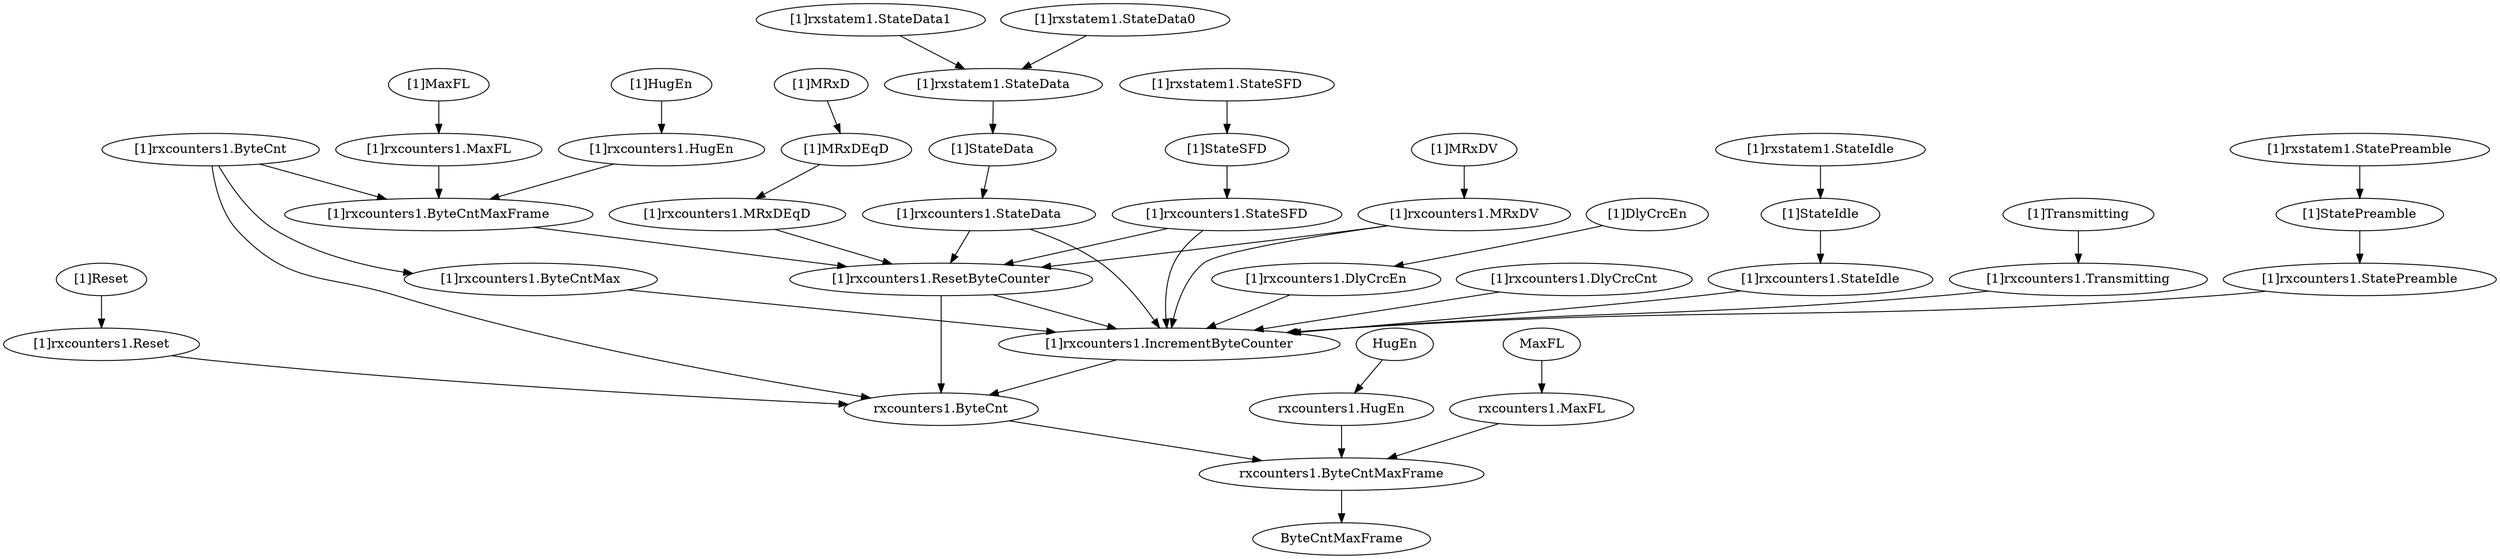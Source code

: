 strict digraph "" {
	"[1]rxcounters1.ByteCnt"	 [complexity=26,
		importance=0.0668198131432,
		rank=0.0025699928132];
	"[1]rxcounters1.ByteCntMaxFrame"	 [complexity=22,
		importance=0.0540315037697,
		rank=0.00245597744408];
	"[1]rxcounters1.ByteCnt" -> "[1]rxcounters1.ByteCntMaxFrame";
	"[1]rxcounters1.ByteCntMax"	 [complexity=16,
		importance=0.0418829723716,
		rank=0.00261768577322];
	"[1]rxcounters1.ByteCnt" -> "[1]rxcounters1.ByteCntMax";
	"rxcounters1.ByteCnt"	 [complexity=4,
		importance=0.0257474385733,
		rank=0.00643685964332];
	"[1]rxcounters1.ByteCnt" -> "rxcounters1.ByteCnt";
	"[1]Transmitting"	 [complexity=16,
		importance=0.0452221984829,
		rank=0.00282638740518];
	"[1]rxcounters1.Transmitting"	 [complexity=16,
		importance=0.0422098022659,
		rank=0.00263811264162];
	"[1]Transmitting" -> "[1]rxcounters1.Transmitting";
	"[1]rxstatem1.StateData"	 [complexity=22,
		importance=0.0599678242605,
		rank=0.00272581019366];
	"[1]StateData"	 [complexity=22,
		importance=0.0537737774136,
		rank=0.00244426260971];
	"[1]rxstatem1.StateData" -> "[1]StateData";
	"[1]StatePreamble"	 [complexity=16,
		importance=0.0477230294119,
		rank=0.00298268933825];
	"[1]rxcounters1.StatePreamble"	 [complexity=16,
		importance=0.0435454215976,
		rank=0.00272158884985];
	"[1]StatePreamble" -> "[1]rxcounters1.StatePreamble";
	"[1]rxcounters1.MaxFL"	 [complexity=26,
		importance=0.0585501224921,
		rank=0.00225192778816];
	"[1]rxcounters1.MaxFL" -> "[1]rxcounters1.ByteCntMaxFrame";
	"[1]rxcounters1.StateData"	 [complexity=22,
		importance=0.0492132090363,
		rank=0.0022369640471];
	"[1]rxcounters1.IncrementByteCounter"	 [complexity=5,
		importance=0.0384442947962,
		rank=0.00768885895923];
	"[1]rxcounters1.StateData" -> "[1]rxcounters1.IncrementByteCounter";
	"[1]rxcounters1.ResetByteCounter"	 [complexity=16,
		importance=0.0460741232101,
		rank=0.00287963270063];
	"[1]rxcounters1.StateData" -> "[1]rxcounters1.ResetByteCounter";
	"[1]rxcounters1.ByteCntMaxFrame" -> "[1]rxcounters1.ResetByteCounter";
	"[1]rxcounters1.StatePreamble" -> "[1]rxcounters1.IncrementByteCounter";
	"[1]rxcounters1.Reset"	 [complexity=5,
		importance=0.0802943493713,
		rank=0.0160588698743];
	"[1]rxcounters1.Reset" -> "rxcounters1.ByteCnt";
	"[1]rxstatem1.StateData1"	 [complexity=25,
		importance=0.0675799075301,
		rank=0.0027031963012];
	"[1]rxstatem1.StateData1" -> "[1]rxstatem1.StateData";
	"[1]rxcounters1.MRxDEqD"	 [complexity=22,
		importance=0.0498934256075,
		rank=0.00226788298216];
	"[1]rxcounters1.MRxDEqD" -> "[1]rxcounters1.ResetByteCounter";
	"[1]MaxFL"	 [complexity=26,
		importance=0.0615625187091,
		rank=0.00236778918112];
	"[1]MaxFL" -> "[1]rxcounters1.MaxFL";
	"[1]rxstatem1.StateData0"	 [complexity=25,
		importance=0.067638827935,
		rank=0.0027055531174];
	"[1]rxstatem1.StateData0" -> "[1]rxstatem1.StateData";
	"[1]rxcounters1.IncrementByteCounter" -> "rxcounters1.ByteCnt";
	"[1]rxstatem1.StateIdle"	 [complexity=16,
		importance=0.0532395019581,
		rank=0.00332746887238];
	"[1]StateIdle"	 [complexity=16,
		importance=0.0460234915844,
		rank=0.00287646822402];
	"[1]rxstatem1.StateIdle" -> "[1]StateIdle";
	"[1]StateSFD"	 [complexity=22,
		importance=0.0541956388081,
		rank=0.00246343812764];
	"[1]rxcounters1.StateSFD"	 [complexity=22,
		importance=0.0501082659555,
		rank=0.00227764845252];
	"[1]StateSFD" -> "[1]rxcounters1.StateSFD";
	"[1]MRxDV"	 [complexity=22,
		importance=0.0524001601453,
		rank=0.00238182546115];
	"[1]rxcounters1.MRxDV"	 [complexity=22,
		importance=0.0493877639283,
		rank=0.00224489836038];
	"[1]MRxDV" -> "[1]rxcounters1.MRxDV";
	"[1]rxcounters1.MRxDV" -> "[1]rxcounters1.IncrementByteCounter";
	"[1]rxcounters1.MRxDV" -> "[1]rxcounters1.ResetByteCounter";
	HugEn	 [complexity=4,
		importance=0.0204901441392,
		rank=0.00512253603481];
	"rxcounters1.HugEn"	 [complexity=4,
		importance=0.0174777479222,
		rank=0.00436943698055];
	HugEn -> "rxcounters1.HugEn";
	"rxcounters1.MaxFL"	 [complexity=4,
		importance=0.0174777479222,
		rank=0.00436943698055];
	"rxcounters1.ByteCntMaxFrame"	 [complexity=0,
		importance=0.0129591291998,
		rank=0.0];
	"rxcounters1.MaxFL" -> "rxcounters1.ByteCntMaxFrame";
	"[1]rxcounters1.StateSFD" -> "[1]rxcounters1.IncrementByteCounter";
	"[1]rxcounters1.StateSFD" -> "[1]rxcounters1.ResetByteCounter";
	"[1]rxstatem1.StateSFD"	 [complexity=22,
		importance=0.062795241832,
		rank=0.00285432917418];
	"[1]rxstatem1.StateSFD" -> "[1]StateSFD";
	ByteCntMaxFrame	 [complexity=0,
		importance=0.00500174864026,
		rank=0.0];
	"rxcounters1.ByteCntMaxFrame" -> ByteCntMaxFrame;
	"[1]rxstatem1.StatePreamble"	 [complexity=16,
		importance=0.0547142423336,
		rank=0.00341964014585];
	"[1]rxstatem1.StatePreamble" -> "[1]StatePreamble";
	"[1]HugEn"	 [complexity=26,
		importance=0.0615625187091,
		rank=0.00236778918112];
	"[1]rxcounters1.HugEn"	 [complexity=26,
		importance=0.0585501224921,
		rank=0.00225192778816];
	"[1]HugEn" -> "[1]rxcounters1.HugEn";
	"[1]rxcounters1.StateIdle"	 [complexity=16,
		importance=0.0421090781975,
		rank=0.00263181738734];
	"[1]StateIdle" -> "[1]rxcounters1.StateIdle";
	"[1]MRxDEqD"	 [complexity=22,
		importance=0.0531209964682,
		rank=0.00241459074855];
	"[1]MRxDEqD" -> "[1]rxcounters1.MRxDEqD";
	"[1]rxcounters1.DlyCrcEn"	 [complexity=16,
		importance=0.0419587651816,
		rank=0.00262242282385];
	"[1]rxcounters1.DlyCrcEn" -> "[1]rxcounters1.IncrementByteCounter";
	"[1]Reset"	 [complexity=5,
		importance=0.0833067455883,
		rank=0.0166613491177];
	"[1]Reset" -> "[1]rxcounters1.Reset";
	"[1]rxcounters1.ResetByteCounter" -> "[1]rxcounters1.IncrementByteCounter";
	"[1]rxcounters1.ResetByteCounter" -> "rxcounters1.ByteCnt";
	"rxcounters1.HugEn" -> "rxcounters1.ByteCntMaxFrame";
	MaxFL	 [complexity=4,
		importance=0.0204901441392,
		rank=0.00512253603481];
	MaxFL -> "rxcounters1.MaxFL";
	"[1]rxcounters1.StateIdle" -> "[1]rxcounters1.IncrementByteCounter";
	"[1]DlyCrcEn"	 [complexity=16,
		importance=0.0449711613987,
		rank=0.00281069758742];
	"[1]DlyCrcEn" -> "[1]rxcounters1.DlyCrcEn";
	"[1]MRxD"	 [complexity=24,
		importance=0.0561333926852,
		rank=0.00233889136188];
	"[1]MRxD" -> "[1]MRxDEqD";
	"[1]StateData" -> "[1]rxcounters1.StateData";
	"[1]rxcounters1.HugEn" -> "[1]rxcounters1.ByteCntMaxFrame";
	"[1]rxcounters1.ByteCntMax" -> "[1]rxcounters1.IncrementByteCounter";
	"rxcounters1.ByteCnt" -> "rxcounters1.ByteCntMaxFrame";
	"[1]rxcounters1.DlyCrcCnt"	 [complexity=16,
		importance=0.0467659544139,
		rank=0.00292287215087];
	"[1]rxcounters1.DlyCrcCnt" -> "[1]rxcounters1.IncrementByteCounter";
	"[1]rxcounters1.Transmitting" -> "[1]rxcounters1.IncrementByteCounter";
}
